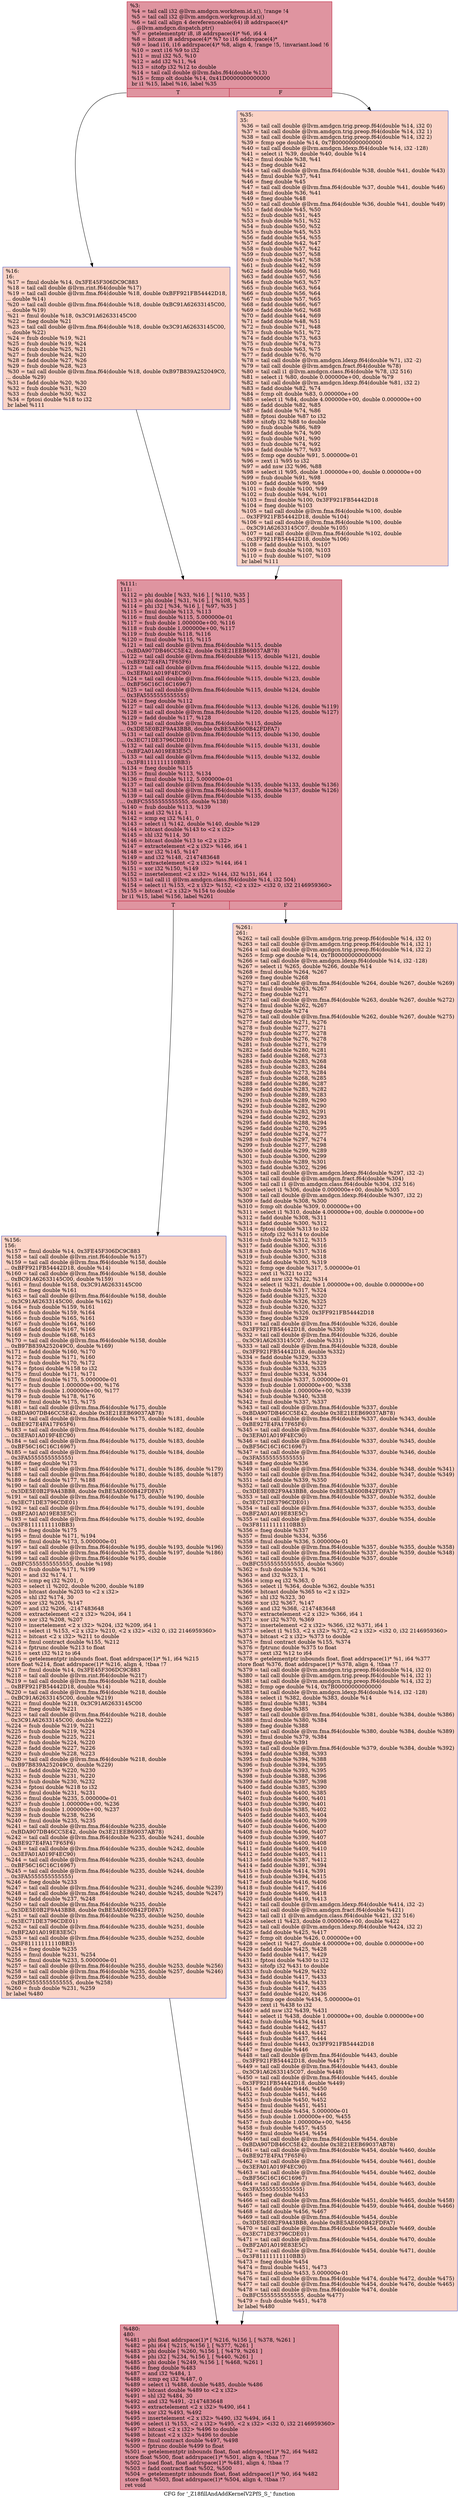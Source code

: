 digraph "CFG for '_Z18fillAndAddKernelV2PfS_S_' function" {
	label="CFG for '_Z18fillAndAddKernelV2PfS_S_' function";

	Node0x5096420 [shape=record,color="#b70d28ff", style=filled, fillcolor="#b70d2870",label="{%3:\l  %4 = tail call i32 @llvm.amdgcn.workitem.id.x(), !range !4\l  %5 = tail call i32 @llvm.amdgcn.workgroup.id.x()\l  %6 = tail call align 4 dereferenceable(64) i8 addrspace(4)*\l... @llvm.amdgcn.dispatch.ptr()\l  %7 = getelementptr i8, i8 addrspace(4)* %6, i64 4\l  %8 = bitcast i8 addrspace(4)* %7 to i16 addrspace(4)*\l  %9 = load i16, i16 addrspace(4)* %8, align 4, !range !5, !invariant.load !6\l  %10 = zext i16 %9 to i32\l  %11 = mul i32 %5, %10\l  %12 = add i32 %11, %4\l  %13 = sitofp i32 %12 to double\l  %14 = tail call double @llvm.fabs.f64(double %13)\l  %15 = fcmp olt double %14, 0x41D0000000000000\l  br i1 %15, label %16, label %35\l|{<s0>T|<s1>F}}"];
	Node0x5096420:s0 -> Node0x5098fa0;
	Node0x5096420:s1 -> Node0x5099030;
	Node0x5098fa0 [shape=record,color="#3d50c3ff", style=filled, fillcolor="#f59c7d70",label="{%16:\l16:                                               \l  %17 = fmul double %14, 0x3FE45F306DC9C883\l  %18 = tail call double @llvm.rint.f64(double %17)\l  %19 = tail call double @llvm.fma.f64(double %18, double 0xBFF921FB54442D18,\l... double %14)\l  %20 = tail call double @llvm.fma.f64(double %18, double 0xBC91A62633145C00,\l... double %19)\l  %21 = fmul double %18, 0x3C91A62633145C00\l  %22 = fneg double %21\l  %23 = tail call double @llvm.fma.f64(double %18, double 0x3C91A62633145C00,\l... double %22)\l  %24 = fsub double %19, %21\l  %25 = fsub double %19, %24\l  %26 = fsub double %25, %21\l  %27 = fsub double %24, %20\l  %28 = fadd double %27, %26\l  %29 = fsub double %28, %23\l  %30 = tail call double @llvm.fma.f64(double %18, double 0xB97B839A252049C0,\l... double %29)\l  %31 = fadd double %20, %30\l  %32 = fsub double %31, %20\l  %33 = fsub double %30, %32\l  %34 = fptosi double %18 to i32\l  br label %111\l}"];
	Node0x5098fa0 -> Node0x509a380;
	Node0x5099030 [shape=record,color="#3d50c3ff", style=filled, fillcolor="#f59c7d70",label="{%35:\l35:                                               \l  %36 = tail call double @llvm.amdgcn.trig.preop.f64(double %14, i32 0)\l  %37 = tail call double @llvm.amdgcn.trig.preop.f64(double %14, i32 1)\l  %38 = tail call double @llvm.amdgcn.trig.preop.f64(double %14, i32 2)\l  %39 = fcmp oge double %14, 0x7B00000000000000\l  %40 = tail call double @llvm.amdgcn.ldexp.f64(double %14, i32 -128)\l  %41 = select i1 %39, double %40, double %14\l  %42 = fmul double %38, %41\l  %43 = fneg double %42\l  %44 = tail call double @llvm.fma.f64(double %38, double %41, double %43)\l  %45 = fmul double %37, %41\l  %46 = fneg double %45\l  %47 = tail call double @llvm.fma.f64(double %37, double %41, double %46)\l  %48 = fmul double %36, %41\l  %49 = fneg double %48\l  %50 = tail call double @llvm.fma.f64(double %36, double %41, double %49)\l  %51 = fadd double %45, %50\l  %52 = fsub double %51, %45\l  %53 = fsub double %51, %52\l  %54 = fsub double %50, %52\l  %55 = fsub double %45, %53\l  %56 = fadd double %54, %55\l  %57 = fadd double %42, %47\l  %58 = fsub double %57, %42\l  %59 = fsub double %57, %58\l  %60 = fsub double %47, %58\l  %61 = fsub double %42, %59\l  %62 = fadd double %60, %61\l  %63 = fadd double %57, %56\l  %64 = fsub double %63, %57\l  %65 = fsub double %63, %64\l  %66 = fsub double %56, %64\l  %67 = fsub double %57, %65\l  %68 = fadd double %66, %67\l  %69 = fadd double %62, %68\l  %70 = fadd double %44, %69\l  %71 = fadd double %48, %51\l  %72 = fsub double %71, %48\l  %73 = fsub double %51, %72\l  %74 = fadd double %73, %63\l  %75 = fsub double %74, %73\l  %76 = fsub double %63, %75\l  %77 = fadd double %76, %70\l  %78 = tail call double @llvm.amdgcn.ldexp.f64(double %71, i32 -2)\l  %79 = tail call double @llvm.amdgcn.fract.f64(double %78)\l  %80 = tail call i1 @llvm.amdgcn.class.f64(double %78, i32 516)\l  %81 = select i1 %80, double 0.000000e+00, double %79\l  %82 = tail call double @llvm.amdgcn.ldexp.f64(double %81, i32 2)\l  %83 = fadd double %82, %74\l  %84 = fcmp olt double %83, 0.000000e+00\l  %85 = select i1 %84, double 4.000000e+00, double 0.000000e+00\l  %86 = fadd double %82, %85\l  %87 = fadd double %74, %86\l  %88 = fptosi double %87 to i32\l  %89 = sitofp i32 %88 to double\l  %90 = fsub double %86, %89\l  %91 = fadd double %74, %90\l  %92 = fsub double %91, %90\l  %93 = fsub double %74, %92\l  %94 = fadd double %77, %93\l  %95 = fcmp oge double %91, 5.000000e-01\l  %96 = zext i1 %95 to i32\l  %97 = add nsw i32 %96, %88\l  %98 = select i1 %95, double 1.000000e+00, double 0.000000e+00\l  %99 = fsub double %91, %98\l  %100 = fadd double %99, %94\l  %101 = fsub double %100, %99\l  %102 = fsub double %94, %101\l  %103 = fmul double %100, 0x3FF921FB54442D18\l  %104 = fneg double %103\l  %105 = tail call double @llvm.fma.f64(double %100, double\l... 0x3FF921FB54442D18, double %104)\l  %106 = tail call double @llvm.fma.f64(double %100, double\l... 0x3C91A62633145C07, double %105)\l  %107 = tail call double @llvm.fma.f64(double %102, double\l... 0x3FF921FB54442D18, double %106)\l  %108 = fadd double %103, %107\l  %109 = fsub double %108, %103\l  %110 = fsub double %107, %109\l  br label %111\l}"];
	Node0x5099030 -> Node0x509a380;
	Node0x509a380 [shape=record,color="#b70d28ff", style=filled, fillcolor="#b70d2870",label="{%111:\l111:                                              \l  %112 = phi double [ %33, %16 ], [ %110, %35 ]\l  %113 = phi double [ %31, %16 ], [ %108, %35 ]\l  %114 = phi i32 [ %34, %16 ], [ %97, %35 ]\l  %115 = fmul double %113, %113\l  %116 = fmul double %115, 5.000000e-01\l  %117 = fsub double 1.000000e+00, %116\l  %118 = fsub double 1.000000e+00, %117\l  %119 = fsub double %118, %116\l  %120 = fmul double %115, %115\l  %121 = tail call double @llvm.fma.f64(double %115, double\l... 0xBDA907DB46CC5E42, double 0x3E21EEB69037AB78)\l  %122 = tail call double @llvm.fma.f64(double %115, double %121, double\l... 0xBE927E4FA17F65F6)\l  %123 = tail call double @llvm.fma.f64(double %115, double %122, double\l... 0x3EFA01A019F4EC90)\l  %124 = tail call double @llvm.fma.f64(double %115, double %123, double\l... 0xBF56C16C16C16967)\l  %125 = tail call double @llvm.fma.f64(double %115, double %124, double\l... 0x3FA5555555555555)\l  %126 = fneg double %112\l  %127 = tail call double @llvm.fma.f64(double %113, double %126, double %119)\l  %128 = tail call double @llvm.fma.f64(double %120, double %125, double %127)\l  %129 = fadd double %117, %128\l  %130 = tail call double @llvm.fma.f64(double %115, double\l... 0x3DE5E0B2F9A43BB8, double 0xBE5AE600B42FDFA7)\l  %131 = tail call double @llvm.fma.f64(double %115, double %130, double\l... 0x3EC71DE3796CDE01)\l  %132 = tail call double @llvm.fma.f64(double %115, double %131, double\l... 0xBF2A01A019E83E5C)\l  %133 = tail call double @llvm.fma.f64(double %115, double %132, double\l... 0x3F81111111110BB3)\l  %134 = fneg double %115\l  %135 = fmul double %113, %134\l  %136 = fmul double %112, 5.000000e-01\l  %137 = tail call double @llvm.fma.f64(double %135, double %133, double %136)\l  %138 = tail call double @llvm.fma.f64(double %115, double %137, double %126)\l  %139 = tail call double @llvm.fma.f64(double %135, double\l... 0xBFC5555555555555, double %138)\l  %140 = fsub double %113, %139\l  %141 = and i32 %114, 1\l  %142 = icmp eq i32 %141, 0\l  %143 = select i1 %142, double %140, double %129\l  %144 = bitcast double %143 to \<2 x i32\>\l  %145 = shl i32 %114, 30\l  %146 = bitcast double %13 to \<2 x i32\>\l  %147 = extractelement \<2 x i32\> %146, i64 1\l  %148 = xor i32 %145, %147\l  %149 = and i32 %148, -2147483648\l  %150 = extractelement \<2 x i32\> %144, i64 1\l  %151 = xor i32 %150, %149\l  %152 = insertelement \<2 x i32\> %144, i32 %151, i64 1\l  %153 = tail call i1 @llvm.amdgcn.class.f64(double %14, i32 504)\l  %154 = select i1 %153, \<2 x i32\> %152, \<2 x i32\> \<i32 0, i32 2146959360\>\l  %155 = bitcast \<2 x i32\> %154 to double\l  br i1 %15, label %156, label %261\l|{<s0>T|<s1>F}}"];
	Node0x509a380:s0 -> Node0x50a1150;
	Node0x509a380:s1 -> Node0x50a11e0;
	Node0x50a1150 [shape=record,color="#3d50c3ff", style=filled, fillcolor="#f59c7d70",label="{%156:\l156:                                              \l  %157 = fmul double %14, 0x3FE45F306DC9C883\l  %158 = tail call double @llvm.rint.f64(double %157)\l  %159 = tail call double @llvm.fma.f64(double %158, double\l... 0xBFF921FB54442D18, double %14)\l  %160 = tail call double @llvm.fma.f64(double %158, double\l... 0xBC91A62633145C00, double %159)\l  %161 = fmul double %158, 0x3C91A62633145C00\l  %162 = fneg double %161\l  %163 = tail call double @llvm.fma.f64(double %158, double\l... 0x3C91A62633145C00, double %162)\l  %164 = fsub double %159, %161\l  %165 = fsub double %159, %164\l  %166 = fsub double %165, %161\l  %167 = fsub double %164, %160\l  %168 = fadd double %167, %166\l  %169 = fsub double %168, %163\l  %170 = tail call double @llvm.fma.f64(double %158, double\l... 0xB97B839A252049C0, double %169)\l  %171 = fadd double %160, %170\l  %172 = fsub double %171, %160\l  %173 = fsub double %170, %172\l  %174 = fptosi double %158 to i32\l  %175 = fmul double %171, %171\l  %176 = fmul double %175, 5.000000e-01\l  %177 = fsub double 1.000000e+00, %176\l  %178 = fsub double 1.000000e+00, %177\l  %179 = fsub double %178, %176\l  %180 = fmul double %175, %175\l  %181 = tail call double @llvm.fma.f64(double %175, double\l... 0xBDA907DB46CC5E42, double 0x3E21EEB69037AB78)\l  %182 = tail call double @llvm.fma.f64(double %175, double %181, double\l... 0xBE927E4FA17F65F6)\l  %183 = tail call double @llvm.fma.f64(double %175, double %182, double\l... 0x3EFA01A019F4EC90)\l  %184 = tail call double @llvm.fma.f64(double %175, double %183, double\l... 0xBF56C16C16C16967)\l  %185 = tail call double @llvm.fma.f64(double %175, double %184, double\l... 0x3FA5555555555555)\l  %186 = fneg double %173\l  %187 = tail call double @llvm.fma.f64(double %171, double %186, double %179)\l  %188 = tail call double @llvm.fma.f64(double %180, double %185, double %187)\l  %189 = fadd double %177, %188\l  %190 = tail call double @llvm.fma.f64(double %175, double\l... 0x3DE5E0B2F9A43BB8, double 0xBE5AE600B42FDFA7)\l  %191 = tail call double @llvm.fma.f64(double %175, double %190, double\l... 0x3EC71DE3796CDE01)\l  %192 = tail call double @llvm.fma.f64(double %175, double %191, double\l... 0xBF2A01A019E83E5C)\l  %193 = tail call double @llvm.fma.f64(double %175, double %192, double\l... 0x3F81111111110BB3)\l  %194 = fneg double %175\l  %195 = fmul double %171, %194\l  %196 = fmul double %173, 5.000000e-01\l  %197 = tail call double @llvm.fma.f64(double %195, double %193, double %196)\l  %198 = tail call double @llvm.fma.f64(double %175, double %197, double %186)\l  %199 = tail call double @llvm.fma.f64(double %195, double\l... 0xBFC5555555555555, double %198)\l  %200 = fsub double %171, %199\l  %201 = and i32 %174, 1\l  %202 = icmp eq i32 %201, 0\l  %203 = select i1 %202, double %200, double %189\l  %204 = bitcast double %203 to \<2 x i32\>\l  %205 = shl i32 %174, 30\l  %206 = xor i32 %205, %147\l  %207 = and i32 %206, -2147483648\l  %208 = extractelement \<2 x i32\> %204, i64 1\l  %209 = xor i32 %208, %207\l  %210 = insertelement \<2 x i32\> %204, i32 %209, i64 1\l  %211 = select i1 %153, \<2 x i32\> %210, \<2 x i32\> \<i32 0, i32 2146959360\>\l  %212 = bitcast \<2 x i32\> %211 to double\l  %213 = fmul contract double %155, %212\l  %214 = fptrunc double %213 to float\l  %215 = sext i32 %12 to i64\l  %216 = getelementptr inbounds float, float addrspace(1)* %1, i64 %215\l  store float %214, float addrspace(1)* %216, align 4, !tbaa !7\l  %217 = fmul double %14, 0x3FE45F306DC9C883\l  %218 = tail call double @llvm.rint.f64(double %217)\l  %219 = tail call double @llvm.fma.f64(double %218, double\l... 0xBFF921FB54442D18, double %14)\l  %220 = tail call double @llvm.fma.f64(double %218, double\l... 0xBC91A62633145C00, double %219)\l  %221 = fmul double %218, 0x3C91A62633145C00\l  %222 = fneg double %221\l  %223 = tail call double @llvm.fma.f64(double %218, double\l... 0x3C91A62633145C00, double %222)\l  %224 = fsub double %219, %221\l  %225 = fsub double %219, %224\l  %226 = fsub double %225, %221\l  %227 = fsub double %224, %220\l  %228 = fadd double %227, %226\l  %229 = fsub double %228, %223\l  %230 = tail call double @llvm.fma.f64(double %218, double\l... 0xB97B839A252049C0, double %229)\l  %231 = fadd double %220, %230\l  %232 = fsub double %231, %220\l  %233 = fsub double %230, %232\l  %234 = fptosi double %218 to i32\l  %235 = fmul double %231, %231\l  %236 = fmul double %235, 5.000000e-01\l  %237 = fsub double 1.000000e+00, %236\l  %238 = fsub double 1.000000e+00, %237\l  %239 = fsub double %238, %236\l  %240 = fmul double %235, %235\l  %241 = tail call double @llvm.fma.f64(double %235, double\l... 0xBDA907DB46CC5E42, double 0x3E21EEB69037AB78)\l  %242 = tail call double @llvm.fma.f64(double %235, double %241, double\l... 0xBE927E4FA17F65F6)\l  %243 = tail call double @llvm.fma.f64(double %235, double %242, double\l... 0x3EFA01A019F4EC90)\l  %244 = tail call double @llvm.fma.f64(double %235, double %243, double\l... 0xBF56C16C16C16967)\l  %245 = tail call double @llvm.fma.f64(double %235, double %244, double\l... 0x3FA5555555555555)\l  %246 = fneg double %233\l  %247 = tail call double @llvm.fma.f64(double %231, double %246, double %239)\l  %248 = tail call double @llvm.fma.f64(double %240, double %245, double %247)\l  %249 = fadd double %237, %248\l  %250 = tail call double @llvm.fma.f64(double %235, double\l... 0x3DE5E0B2F9A43BB8, double 0xBE5AE600B42FDFA7)\l  %251 = tail call double @llvm.fma.f64(double %235, double %250, double\l... 0x3EC71DE3796CDE01)\l  %252 = tail call double @llvm.fma.f64(double %235, double %251, double\l... 0xBF2A01A019E83E5C)\l  %253 = tail call double @llvm.fma.f64(double %235, double %252, double\l... 0x3F81111111110BB3)\l  %254 = fneg double %235\l  %255 = fmul double %231, %254\l  %256 = fmul double %233, 5.000000e-01\l  %257 = tail call double @llvm.fma.f64(double %255, double %253, double %256)\l  %258 = tail call double @llvm.fma.f64(double %235, double %257, double %246)\l  %259 = tail call double @llvm.fma.f64(double %255, double\l... 0xBFC5555555555555, double %258)\l  %260 = fsub double %231, %259\l  br label %480\l}"];
	Node0x50a1150 -> Node0x509f3c0;
	Node0x50a11e0 [shape=record,color="#3d50c3ff", style=filled, fillcolor="#f59c7d70",label="{%261:\l261:                                              \l  %262 = tail call double @llvm.amdgcn.trig.preop.f64(double %14, i32 0)\l  %263 = tail call double @llvm.amdgcn.trig.preop.f64(double %14, i32 1)\l  %264 = tail call double @llvm.amdgcn.trig.preop.f64(double %14, i32 2)\l  %265 = fcmp oge double %14, 0x7B00000000000000\l  %266 = tail call double @llvm.amdgcn.ldexp.f64(double %14, i32 -128)\l  %267 = select i1 %265, double %266, double %14\l  %268 = fmul double %264, %267\l  %269 = fneg double %268\l  %270 = tail call double @llvm.fma.f64(double %264, double %267, double %269)\l  %271 = fmul double %263, %267\l  %272 = fneg double %271\l  %273 = tail call double @llvm.fma.f64(double %263, double %267, double %272)\l  %274 = fmul double %262, %267\l  %275 = fneg double %274\l  %276 = tail call double @llvm.fma.f64(double %262, double %267, double %275)\l  %277 = fadd double %271, %276\l  %278 = fsub double %277, %271\l  %279 = fsub double %277, %278\l  %280 = fsub double %276, %278\l  %281 = fsub double %271, %279\l  %282 = fadd double %280, %281\l  %283 = fadd double %268, %273\l  %284 = fsub double %283, %268\l  %285 = fsub double %283, %284\l  %286 = fsub double %273, %284\l  %287 = fsub double %268, %285\l  %288 = fadd double %286, %287\l  %289 = fadd double %283, %282\l  %290 = fsub double %289, %283\l  %291 = fsub double %289, %290\l  %292 = fsub double %282, %290\l  %293 = fsub double %283, %291\l  %294 = fadd double %292, %293\l  %295 = fadd double %288, %294\l  %296 = fadd double %270, %295\l  %297 = fadd double %274, %277\l  %298 = fsub double %297, %274\l  %299 = fsub double %277, %298\l  %300 = fadd double %299, %289\l  %301 = fsub double %300, %299\l  %302 = fsub double %289, %301\l  %303 = fadd double %302, %296\l  %304 = tail call double @llvm.amdgcn.ldexp.f64(double %297, i32 -2)\l  %305 = tail call double @llvm.amdgcn.fract.f64(double %304)\l  %306 = tail call i1 @llvm.amdgcn.class.f64(double %304, i32 516)\l  %307 = select i1 %306, double 0.000000e+00, double %305\l  %308 = tail call double @llvm.amdgcn.ldexp.f64(double %307, i32 2)\l  %309 = fadd double %308, %300\l  %310 = fcmp olt double %309, 0.000000e+00\l  %311 = select i1 %310, double 4.000000e+00, double 0.000000e+00\l  %312 = fadd double %308, %311\l  %313 = fadd double %300, %312\l  %314 = fptosi double %313 to i32\l  %315 = sitofp i32 %314 to double\l  %316 = fsub double %312, %315\l  %317 = fadd double %300, %316\l  %318 = fsub double %317, %316\l  %319 = fsub double %300, %318\l  %320 = fadd double %303, %319\l  %321 = fcmp oge double %317, 5.000000e-01\l  %322 = zext i1 %321 to i32\l  %323 = add nsw i32 %322, %314\l  %324 = select i1 %321, double 1.000000e+00, double 0.000000e+00\l  %325 = fsub double %317, %324\l  %326 = fadd double %325, %320\l  %327 = fsub double %326, %325\l  %328 = fsub double %320, %327\l  %329 = fmul double %326, 0x3FF921FB54442D18\l  %330 = fneg double %329\l  %331 = tail call double @llvm.fma.f64(double %326, double\l... 0x3FF921FB54442D18, double %330)\l  %332 = tail call double @llvm.fma.f64(double %326, double\l... 0x3C91A62633145C07, double %331)\l  %333 = tail call double @llvm.fma.f64(double %328, double\l... 0x3FF921FB54442D18, double %332)\l  %334 = fadd double %329, %333\l  %335 = fsub double %334, %329\l  %336 = fsub double %333, %335\l  %337 = fmul double %334, %334\l  %338 = fmul double %337, 5.000000e-01\l  %339 = fsub double 1.000000e+00, %338\l  %340 = fsub double 1.000000e+00, %339\l  %341 = fsub double %340, %338\l  %342 = fmul double %337, %337\l  %343 = tail call double @llvm.fma.f64(double %337, double\l... 0xBDA907DB46CC5E42, double 0x3E21EEB69037AB78)\l  %344 = tail call double @llvm.fma.f64(double %337, double %343, double\l... 0xBE927E4FA17F65F6)\l  %345 = tail call double @llvm.fma.f64(double %337, double %344, double\l... 0x3EFA01A019F4EC90)\l  %346 = tail call double @llvm.fma.f64(double %337, double %345, double\l... 0xBF56C16C16C16967)\l  %347 = tail call double @llvm.fma.f64(double %337, double %346, double\l... 0x3FA5555555555555)\l  %348 = fneg double %336\l  %349 = tail call double @llvm.fma.f64(double %334, double %348, double %341)\l  %350 = tail call double @llvm.fma.f64(double %342, double %347, double %349)\l  %351 = fadd double %339, %350\l  %352 = tail call double @llvm.fma.f64(double %337, double\l... 0x3DE5E0B2F9A43BB8, double 0xBE5AE600B42FDFA7)\l  %353 = tail call double @llvm.fma.f64(double %337, double %352, double\l... 0x3EC71DE3796CDE01)\l  %354 = tail call double @llvm.fma.f64(double %337, double %353, double\l... 0xBF2A01A019E83E5C)\l  %355 = tail call double @llvm.fma.f64(double %337, double %354, double\l... 0x3F81111111110BB3)\l  %356 = fneg double %337\l  %357 = fmul double %334, %356\l  %358 = fmul double %336, 5.000000e-01\l  %359 = tail call double @llvm.fma.f64(double %357, double %355, double %358)\l  %360 = tail call double @llvm.fma.f64(double %337, double %359, double %348)\l  %361 = tail call double @llvm.fma.f64(double %357, double\l... 0xBFC5555555555555, double %360)\l  %362 = fsub double %334, %361\l  %363 = and i32 %323, 1\l  %364 = icmp eq i32 %363, 0\l  %365 = select i1 %364, double %362, double %351\l  %366 = bitcast double %365 to \<2 x i32\>\l  %367 = shl i32 %323, 30\l  %368 = xor i32 %367, %147\l  %369 = and i32 %368, -2147483648\l  %370 = extractelement \<2 x i32\> %366, i64 1\l  %371 = xor i32 %370, %369\l  %372 = insertelement \<2 x i32\> %366, i32 %371, i64 1\l  %373 = select i1 %153, \<2 x i32\> %372, \<2 x i32\> \<i32 0, i32 2146959360\>\l  %374 = bitcast \<2 x i32\> %373 to double\l  %375 = fmul contract double %155, %374\l  %376 = fptrunc double %375 to float\l  %377 = sext i32 %12 to i64\l  %378 = getelementptr inbounds float, float addrspace(1)* %1, i64 %377\l  store float %376, float addrspace(1)* %378, align 4, !tbaa !7\l  %379 = tail call double @llvm.amdgcn.trig.preop.f64(double %14, i32 0)\l  %380 = tail call double @llvm.amdgcn.trig.preop.f64(double %14, i32 1)\l  %381 = tail call double @llvm.amdgcn.trig.preop.f64(double %14, i32 2)\l  %382 = fcmp oge double %14, 0x7B00000000000000\l  %383 = tail call double @llvm.amdgcn.ldexp.f64(double %14, i32 -128)\l  %384 = select i1 %382, double %383, double %14\l  %385 = fmul double %381, %384\l  %386 = fneg double %385\l  %387 = tail call double @llvm.fma.f64(double %381, double %384, double %386)\l  %388 = fmul double %380, %384\l  %389 = fneg double %388\l  %390 = tail call double @llvm.fma.f64(double %380, double %384, double %389)\l  %391 = fmul double %379, %384\l  %392 = fneg double %391\l  %393 = tail call double @llvm.fma.f64(double %379, double %384, double %392)\l  %394 = fadd double %388, %393\l  %395 = fsub double %394, %388\l  %396 = fsub double %394, %395\l  %397 = fsub double %393, %395\l  %398 = fsub double %388, %396\l  %399 = fadd double %397, %398\l  %400 = fadd double %385, %390\l  %401 = fsub double %400, %385\l  %402 = fsub double %400, %401\l  %403 = fsub double %390, %401\l  %404 = fsub double %385, %402\l  %405 = fadd double %403, %404\l  %406 = fadd double %400, %399\l  %407 = fsub double %406, %400\l  %408 = fsub double %406, %407\l  %409 = fsub double %399, %407\l  %410 = fsub double %400, %408\l  %411 = fadd double %409, %410\l  %412 = fadd double %405, %411\l  %413 = fadd double %387, %412\l  %414 = fadd double %391, %394\l  %415 = fsub double %414, %391\l  %416 = fsub double %394, %415\l  %417 = fadd double %416, %406\l  %418 = fsub double %417, %416\l  %419 = fsub double %406, %418\l  %420 = fadd double %419, %413\l  %421 = tail call double @llvm.amdgcn.ldexp.f64(double %414, i32 -2)\l  %422 = tail call double @llvm.amdgcn.fract.f64(double %421)\l  %423 = tail call i1 @llvm.amdgcn.class.f64(double %421, i32 516)\l  %424 = select i1 %423, double 0.000000e+00, double %422\l  %425 = tail call double @llvm.amdgcn.ldexp.f64(double %424, i32 2)\l  %426 = fadd double %425, %417\l  %427 = fcmp olt double %426, 0.000000e+00\l  %428 = select i1 %427, double 4.000000e+00, double 0.000000e+00\l  %429 = fadd double %425, %428\l  %430 = fadd double %417, %429\l  %431 = fptosi double %430 to i32\l  %432 = sitofp i32 %431 to double\l  %433 = fsub double %429, %432\l  %434 = fadd double %417, %433\l  %435 = fsub double %434, %433\l  %436 = fsub double %417, %435\l  %437 = fadd double %420, %436\l  %438 = fcmp oge double %434, 5.000000e-01\l  %439 = zext i1 %438 to i32\l  %440 = add nsw i32 %439, %431\l  %441 = select i1 %438, double 1.000000e+00, double 0.000000e+00\l  %442 = fsub double %434, %441\l  %443 = fadd double %442, %437\l  %444 = fsub double %443, %442\l  %445 = fsub double %437, %444\l  %446 = fmul double %443, 0x3FF921FB54442D18\l  %447 = fneg double %446\l  %448 = tail call double @llvm.fma.f64(double %443, double\l... 0x3FF921FB54442D18, double %447)\l  %449 = tail call double @llvm.fma.f64(double %443, double\l... 0x3C91A62633145C07, double %448)\l  %450 = tail call double @llvm.fma.f64(double %445, double\l... 0x3FF921FB54442D18, double %449)\l  %451 = fadd double %446, %450\l  %452 = fsub double %451, %446\l  %453 = fsub double %450, %452\l  %454 = fmul double %451, %451\l  %455 = fmul double %454, 5.000000e-01\l  %456 = fsub double 1.000000e+00, %455\l  %457 = fsub double 1.000000e+00, %456\l  %458 = fsub double %457, %455\l  %459 = fmul double %454, %454\l  %460 = tail call double @llvm.fma.f64(double %454, double\l... 0xBDA907DB46CC5E42, double 0x3E21EEB69037AB78)\l  %461 = tail call double @llvm.fma.f64(double %454, double %460, double\l... 0xBE927E4FA17F65F6)\l  %462 = tail call double @llvm.fma.f64(double %454, double %461, double\l... 0x3EFA01A019F4EC90)\l  %463 = tail call double @llvm.fma.f64(double %454, double %462, double\l... 0xBF56C16C16C16967)\l  %464 = tail call double @llvm.fma.f64(double %454, double %463, double\l... 0x3FA5555555555555)\l  %465 = fneg double %453\l  %466 = tail call double @llvm.fma.f64(double %451, double %465, double %458)\l  %467 = tail call double @llvm.fma.f64(double %459, double %464, double %466)\l  %468 = fadd double %456, %467\l  %469 = tail call double @llvm.fma.f64(double %454, double\l... 0x3DE5E0B2F9A43BB8, double 0xBE5AE600B42FDFA7)\l  %470 = tail call double @llvm.fma.f64(double %454, double %469, double\l... 0x3EC71DE3796CDE01)\l  %471 = tail call double @llvm.fma.f64(double %454, double %470, double\l... 0xBF2A01A019E83E5C)\l  %472 = tail call double @llvm.fma.f64(double %454, double %471, double\l... 0x3F81111111110BB3)\l  %473 = fneg double %454\l  %474 = fmul double %451, %473\l  %475 = fmul double %453, 5.000000e-01\l  %476 = tail call double @llvm.fma.f64(double %474, double %472, double %475)\l  %477 = tail call double @llvm.fma.f64(double %454, double %476, double %465)\l  %478 = tail call double @llvm.fma.f64(double %474, double\l... 0xBFC5555555555555, double %477)\l  %479 = fsub double %451, %478\l  br label %480\l}"];
	Node0x50a11e0 -> Node0x509f3c0;
	Node0x509f3c0 [shape=record,color="#b70d28ff", style=filled, fillcolor="#b70d2870",label="{%480:\l480:                                              \l  %481 = phi float addrspace(1)* [ %216, %156 ], [ %378, %261 ]\l  %482 = phi i64 [ %215, %156 ], [ %377, %261 ]\l  %483 = phi double [ %260, %156 ], [ %479, %261 ]\l  %484 = phi i32 [ %234, %156 ], [ %440, %261 ]\l  %485 = phi double [ %249, %156 ], [ %468, %261 ]\l  %486 = fneg double %483\l  %487 = and i32 %484, 1\l  %488 = icmp eq i32 %487, 0\l  %489 = select i1 %488, double %485, double %486\l  %490 = bitcast double %489 to \<2 x i32\>\l  %491 = shl i32 %484, 30\l  %492 = and i32 %491, -2147483648\l  %493 = extractelement \<2 x i32\> %490, i64 1\l  %494 = xor i32 %493, %492\l  %495 = insertelement \<2 x i32\> %490, i32 %494, i64 1\l  %496 = select i1 %153, \<2 x i32\> %495, \<2 x i32\> \<i32 0, i32 2146959360\>\l  %497 = bitcast \<2 x i32\> %496 to double\l  %498 = bitcast \<2 x i32\> %496 to double\l  %499 = fmul contract double %497, %498\l  %500 = fptrunc double %499 to float\l  %501 = getelementptr inbounds float, float addrspace(1)* %2, i64 %482\l  store float %500, float addrspace(1)* %501, align 4, !tbaa !7\l  %502 = load float, float addrspace(1)* %481, align 4, !tbaa !7\l  %503 = fadd contract float %502, %500\l  %504 = getelementptr inbounds float, float addrspace(1)* %0, i64 %482\l  store float %503, float addrspace(1)* %504, align 4, !tbaa !7\l  ret void\l}"];
}
